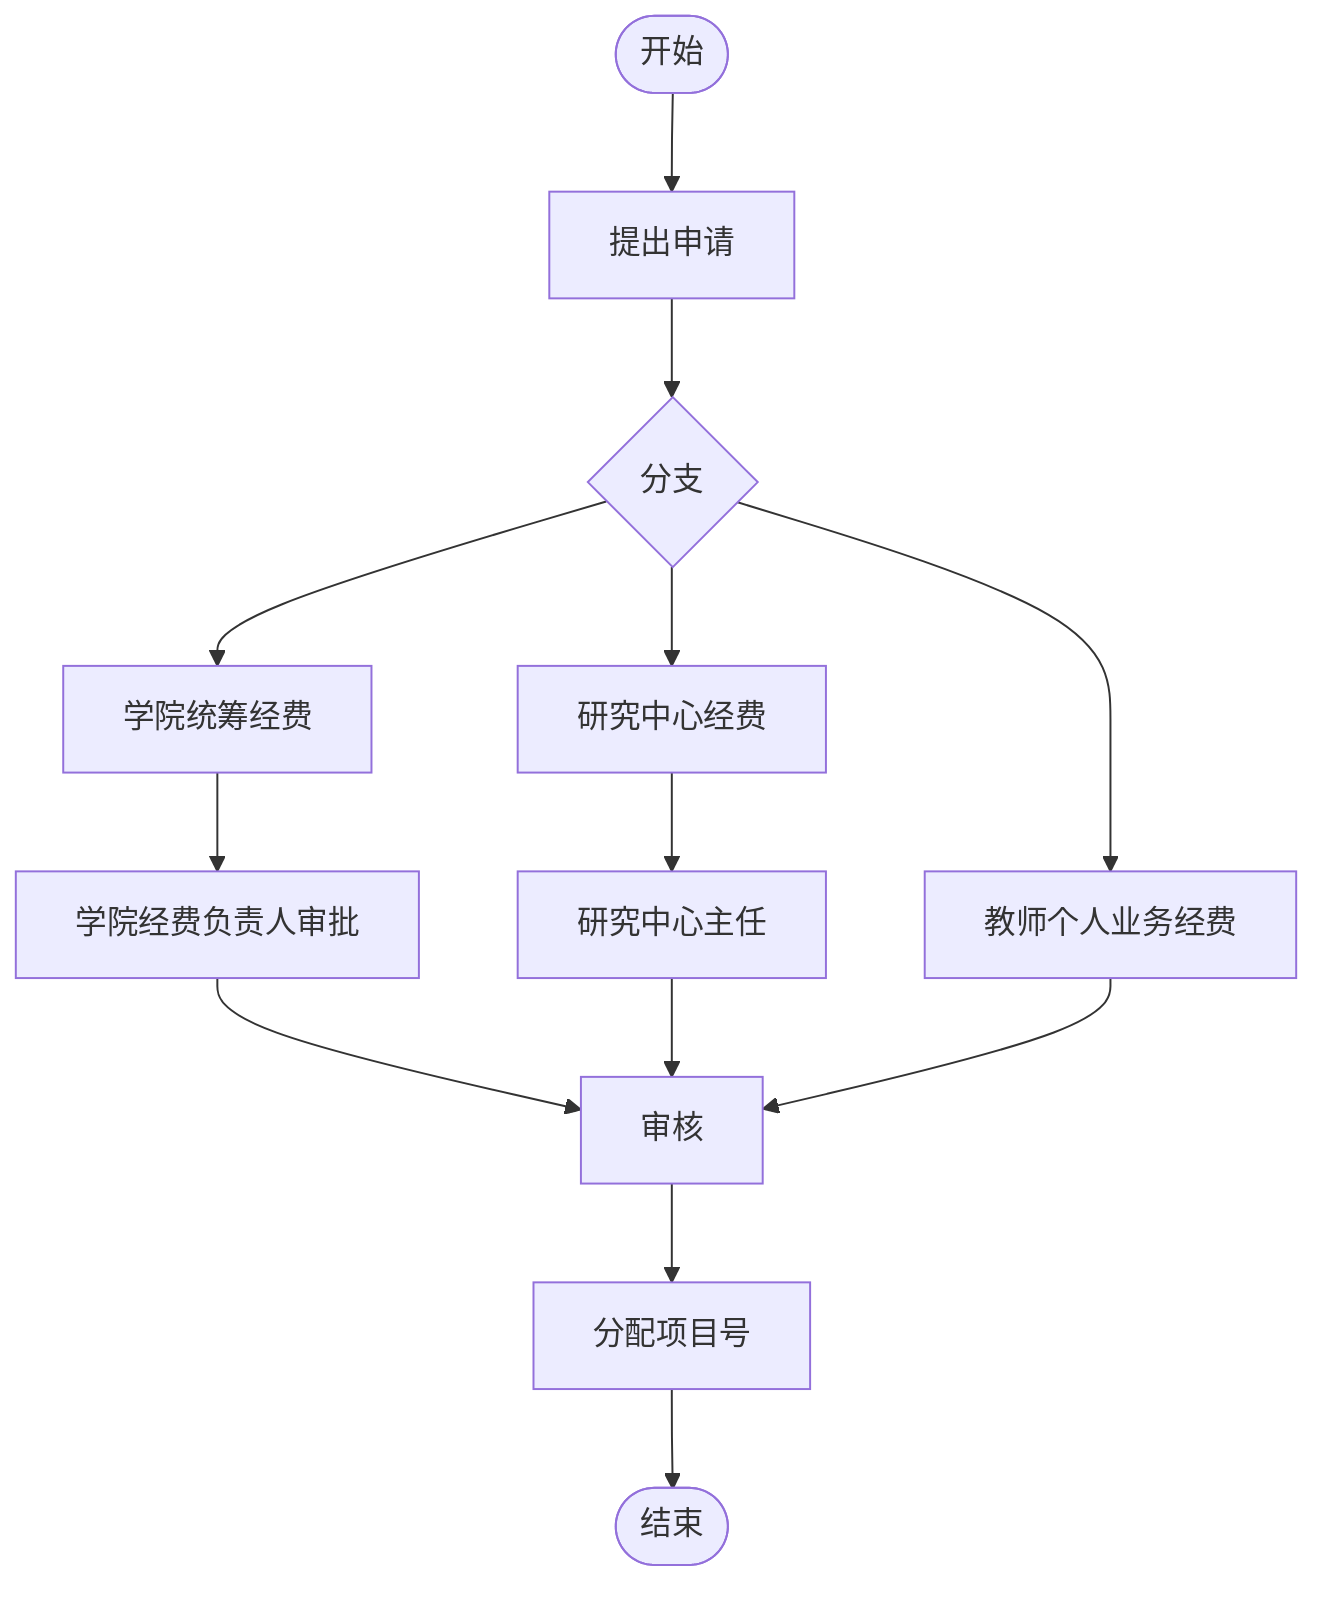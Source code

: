 flowchart TD
    Start(["开始"]) --> Apply["提出申请"]
    Apply --> Branch{"分支"}
    Branch --> CollegeFunds["学院统筹经费"] --> CollegeApproval["学院经费负责人审批"]
    Branch --> ResearchCenterFunds["研究中心经费"] --> ResearchCenterDirector["研究中心主任"]
    Branch --> PersonalFunds["教师个人业务经费"]
    CollegeApproval --> Review["审核"]
    ResearchCenterDirector --> Review
    PersonalFunds --> Review
    Review --> AssignProjectNumber["分配项目号"]
    AssignProjectNumber --> End(["结束"])
